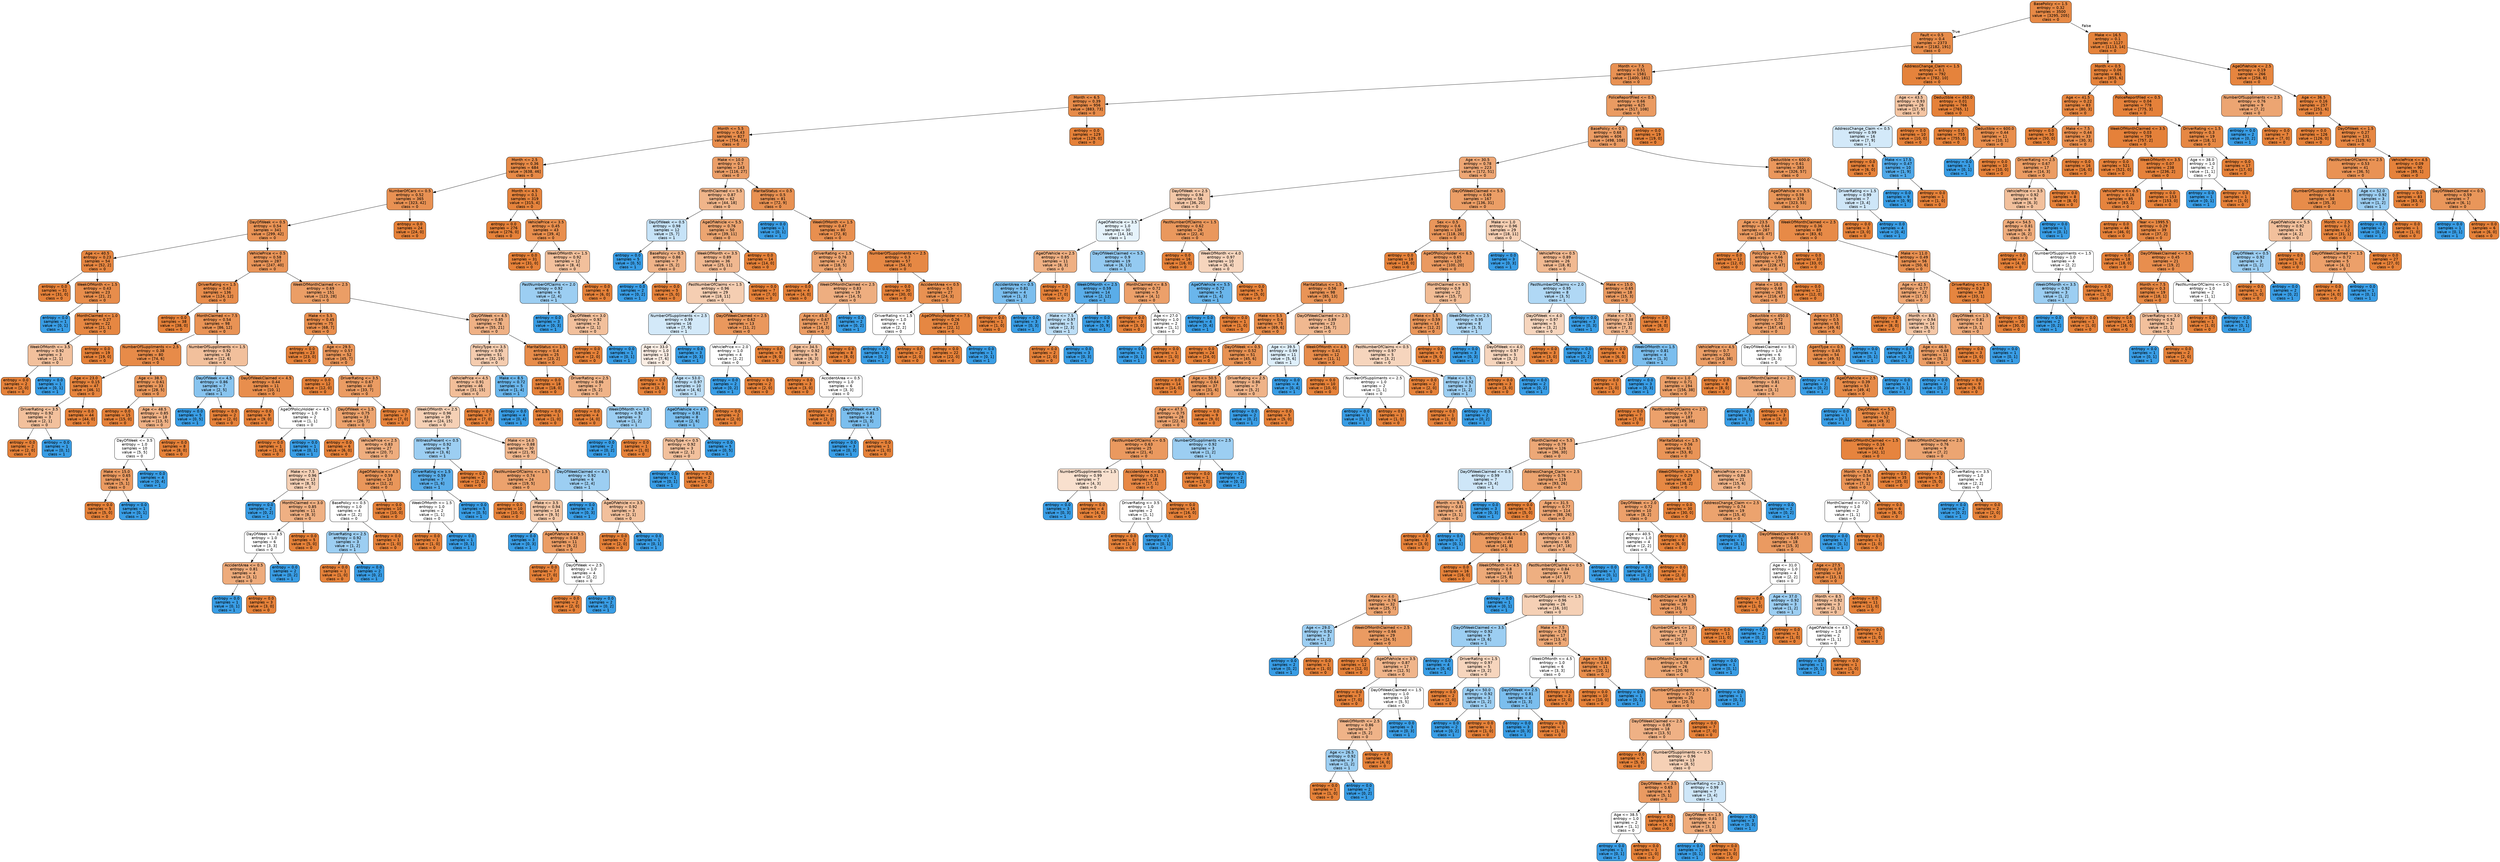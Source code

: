 digraph Tree {
node [shape=box, style="filled, rounded", color="black", fontname=helvetica] ;
edge [fontname=helvetica] ;
0 [label="BasePolicy <= 1.5\nentropy = 0.32\nsamples = 3500\nvalue = [3295, 205]\nclass = 0", fillcolor="#e78945"] ;
1 [label="Fault <= 0.5\nentropy = 0.4\nsamples = 2373\nvalue = [2182, 191]\nclass = 0", fillcolor="#e78c4a"] ;
0 -> 1 [labeldistance=2.5, labelangle=45, headlabel="True"] ;
2 [label="Month <= 7.5\nentropy = 0.51\nsamples = 1581\nvalue = [1400, 181]\nclass = 0", fillcolor="#e89153"] ;
1 -> 2 ;
3 [label="Month <= 6.5\nentropy = 0.39\nsamples = 956\nvalue = [883, 73]\nclass = 0", fillcolor="#e78b49"] ;
2 -> 3 ;
4 [label="Month <= 5.5\nentropy = 0.43\nsamples = 827\nvalue = [754, 73]\nclass = 0", fillcolor="#e88d4c"] ;
3 -> 4 ;
5 [label="Month <= 2.5\nentropy = 0.36\nsamples = 684\nvalue = [638, 46]\nclass = 0", fillcolor="#e78a47"] ;
4 -> 5 ;
6 [label="NumberOfCars <= 0.5\nentropy = 0.52\nsamples = 365\nvalue = [323, 42]\nclass = 0", fillcolor="#e89153"] ;
5 -> 6 ;
7 [label="DayOfWeek <= 0.5\nentropy = 0.54\nsamples = 341\nvalue = [299, 42]\nclass = 0", fillcolor="#e99355"] ;
6 -> 7 ;
8 [label="Age <= 40.5\nentropy = 0.23\nsamples = 54\nvalue = [52, 2]\nclass = 0", fillcolor="#e68641"] ;
7 -> 8 ;
9 [label="entropy = 0.0\nsamples = 31\nvalue = [31, 0]\nclass = 0", fillcolor="#e58139"] ;
8 -> 9 ;
10 [label="WeekOfMonth <= 1.5\nentropy = 0.43\nsamples = 23\nvalue = [21, 2]\nclass = 0", fillcolor="#e78d4c"] ;
8 -> 10 ;
11 [label="entropy = 0.0\nsamples = 1\nvalue = [0, 1]\nclass = 1", fillcolor="#399de5"] ;
10 -> 11 ;
12 [label="MonthClaimed <= 1.0\nentropy = 0.27\nsamples = 22\nvalue = [21, 1]\nclass = 0", fillcolor="#e68742"] ;
10 -> 12 ;
13 [label="WeekOfMonth <= 3.5\nentropy = 0.92\nsamples = 3\nvalue = [2, 1]\nclass = 0", fillcolor="#f2c09c"] ;
12 -> 13 ;
14 [label="entropy = 0.0\nsamples = 2\nvalue = [2, 0]\nclass = 0", fillcolor="#e58139"] ;
13 -> 14 ;
15 [label="entropy = 0.0\nsamples = 1\nvalue = [0, 1]\nclass = 1", fillcolor="#399de5"] ;
13 -> 15 ;
16 [label="entropy = 0.0\nsamples = 19\nvalue = [19, 0]\nclass = 0", fillcolor="#e58139"] ;
12 -> 16 ;
17 [label="VehiclePrice <= 0.5\nentropy = 0.58\nsamples = 287\nvalue = [247, 40]\nclass = 0", fillcolor="#e99559"] ;
7 -> 17 ;
18 [label="DriverRating <= 1.5\nentropy = 0.43\nsamples = 136\nvalue = [124, 12]\nclass = 0", fillcolor="#e88d4c"] ;
17 -> 18 ;
19 [label="entropy = 0.0\nsamples = 38\nvalue = [38, 0]\nclass = 0", fillcolor="#e58139"] ;
18 -> 19 ;
20 [label="MonthClaimed <= 7.5\nentropy = 0.54\nsamples = 98\nvalue = [86, 12]\nclass = 0", fillcolor="#e99355"] ;
18 -> 20 ;
21 [label="NumberOfSuppliments <= 2.5\nentropy = 0.38\nsamples = 80\nvalue = [74, 6]\nclass = 0", fillcolor="#e78b49"] ;
20 -> 21 ;
22 [label="Age <= 23.0\nentropy = 0.15\nsamples = 47\nvalue = [46, 1]\nclass = 0", fillcolor="#e6843d"] ;
21 -> 22 ;
23 [label="DriverRating <= 3.5\nentropy = 0.92\nsamples = 3\nvalue = [2, 1]\nclass = 0", fillcolor="#f2c09c"] ;
22 -> 23 ;
24 [label="entropy = 0.0\nsamples = 2\nvalue = [2, 0]\nclass = 0", fillcolor="#e58139"] ;
23 -> 24 ;
25 [label="entropy = 0.0\nsamples = 1\nvalue = [0, 1]\nclass = 1", fillcolor="#399de5"] ;
23 -> 25 ;
26 [label="entropy = 0.0\nsamples = 44\nvalue = [44, 0]\nclass = 0", fillcolor="#e58139"] ;
22 -> 26 ;
27 [label="Age <= 38.5\nentropy = 0.61\nsamples = 33\nvalue = [28, 5]\nclass = 0", fillcolor="#ea985c"] ;
21 -> 27 ;
28 [label="entropy = 0.0\nsamples = 15\nvalue = [15, 0]\nclass = 0", fillcolor="#e58139"] ;
27 -> 28 ;
29 [label="Age <= 48.5\nentropy = 0.85\nsamples = 18\nvalue = [13, 5]\nclass = 0", fillcolor="#efb185"] ;
27 -> 29 ;
30 [label="DayOfWeek <= 3.5\nentropy = 1.0\nsamples = 10\nvalue = [5, 5]\nclass = 0", fillcolor="#ffffff"] ;
29 -> 30 ;
31 [label="Make <= 15.0\nentropy = 0.65\nsamples = 6\nvalue = [5, 1]\nclass = 0", fillcolor="#ea9a61"] ;
30 -> 31 ;
32 [label="entropy = 0.0\nsamples = 5\nvalue = [5, 0]\nclass = 0", fillcolor="#e58139"] ;
31 -> 32 ;
33 [label="entropy = 0.0\nsamples = 1\nvalue = [0, 1]\nclass = 1", fillcolor="#399de5"] ;
31 -> 33 ;
34 [label="entropy = 0.0\nsamples = 4\nvalue = [0, 4]\nclass = 1", fillcolor="#399de5"] ;
30 -> 34 ;
35 [label="entropy = 0.0\nsamples = 8\nvalue = [8, 0]\nclass = 0", fillcolor="#e58139"] ;
29 -> 35 ;
36 [label="NumberOfSuppliments <= 1.5\nentropy = 0.92\nsamples = 18\nvalue = [12, 6]\nclass = 0", fillcolor="#f2c09c"] ;
20 -> 36 ;
37 [label="DayOfWeek <= 4.5\nentropy = 0.86\nsamples = 7\nvalue = [2, 5]\nclass = 1", fillcolor="#88c4ef"] ;
36 -> 37 ;
38 [label="entropy = 0.0\nsamples = 5\nvalue = [0, 5]\nclass = 1", fillcolor="#399de5"] ;
37 -> 38 ;
39 [label="entropy = 0.0\nsamples = 2\nvalue = [2, 0]\nclass = 0", fillcolor="#e58139"] ;
37 -> 39 ;
40 [label="DayOfWeekClaimed <= 4.5\nentropy = 0.44\nsamples = 11\nvalue = [10, 1]\nclass = 0", fillcolor="#e88e4d"] ;
36 -> 40 ;
41 [label="entropy = 0.0\nsamples = 9\nvalue = [9, 0]\nclass = 0", fillcolor="#e58139"] ;
40 -> 41 ;
42 [label="AgeOfPolicyHolder <= 4.5\nentropy = 1.0\nsamples = 2\nvalue = [1, 1]\nclass = 0", fillcolor="#ffffff"] ;
40 -> 42 ;
43 [label="entropy = 0.0\nsamples = 1\nvalue = [1, 0]\nclass = 0", fillcolor="#e58139"] ;
42 -> 43 ;
44 [label="entropy = 0.0\nsamples = 1\nvalue = [0, 1]\nclass = 1", fillcolor="#399de5"] ;
42 -> 44 ;
45 [label="WeekOfMonthClaimed <= 2.5\nentropy = 0.69\nsamples = 151\nvalue = [123, 28]\nclass = 0", fillcolor="#eb9e66"] ;
17 -> 45 ;
46 [label="Make <= 5.5\nentropy = 0.45\nsamples = 75\nvalue = [68, 7]\nclass = 0", fillcolor="#e88e4d"] ;
45 -> 46 ;
47 [label="entropy = 0.0\nsamples = 23\nvalue = [23, 0]\nclass = 0", fillcolor="#e58139"] ;
46 -> 47 ;
48 [label="Age <= 29.5\nentropy = 0.57\nsamples = 52\nvalue = [45, 7]\nclass = 0", fillcolor="#e99558"] ;
46 -> 48 ;
49 [label="entropy = 0.0\nsamples = 12\nvalue = [12, 0]\nclass = 0", fillcolor="#e58139"] ;
48 -> 49 ;
50 [label="DriverRating <= 3.5\nentropy = 0.67\nsamples = 40\nvalue = [33, 7]\nclass = 0", fillcolor="#eb9c63"] ;
48 -> 50 ;
51 [label="DayOfWeek <= 1.5\nentropy = 0.75\nsamples = 33\nvalue = [26, 7]\nclass = 0", fillcolor="#eca36e"] ;
50 -> 51 ;
52 [label="entropy = 0.0\nsamples = 6\nvalue = [6, 0]\nclass = 0", fillcolor="#e58139"] ;
51 -> 52 ;
53 [label="VehiclePrice <= 2.5\nentropy = 0.83\nsamples = 27\nvalue = [20, 7]\nclass = 0", fillcolor="#eead7e"] ;
51 -> 53 ;
54 [label="Make <= 7.5\nentropy = 0.96\nsamples = 13\nvalue = [8, 5]\nclass = 0", fillcolor="#f5d0b5"] ;
53 -> 54 ;
55 [label="entropy = 0.0\nsamples = 2\nvalue = [0, 2]\nclass = 1", fillcolor="#399de5"] ;
54 -> 55 ;
56 [label="MonthClaimed <= 3.0\nentropy = 0.85\nsamples = 11\nvalue = [8, 3]\nclass = 0", fillcolor="#efb083"] ;
54 -> 56 ;
57 [label="DayOfWeek <= 3.5\nentropy = 1.0\nsamples = 6\nvalue = [3, 3]\nclass = 0", fillcolor="#ffffff"] ;
56 -> 57 ;
58 [label="AccidentArea <= 0.5\nentropy = 0.81\nsamples = 4\nvalue = [3, 1]\nclass = 0", fillcolor="#eeab7b"] ;
57 -> 58 ;
59 [label="entropy = 0.0\nsamples = 1\nvalue = [0, 1]\nclass = 1", fillcolor="#399de5"] ;
58 -> 59 ;
60 [label="entropy = 0.0\nsamples = 3\nvalue = [3, 0]\nclass = 0", fillcolor="#e58139"] ;
58 -> 60 ;
61 [label="entropy = 0.0\nsamples = 2\nvalue = [0, 2]\nclass = 1", fillcolor="#399de5"] ;
57 -> 61 ;
62 [label="entropy = 0.0\nsamples = 5\nvalue = [5, 0]\nclass = 0", fillcolor="#e58139"] ;
56 -> 62 ;
63 [label="AgeOfVehicle <= 4.5\nentropy = 0.59\nsamples = 14\nvalue = [12, 2]\nclass = 0", fillcolor="#e9965a"] ;
53 -> 63 ;
64 [label="BasePolicy <= 0.5\nentropy = 1.0\nsamples = 4\nvalue = [2, 2]\nclass = 0", fillcolor="#ffffff"] ;
63 -> 64 ;
65 [label="DriverRating <= 2.5\nentropy = 0.92\nsamples = 3\nvalue = [1, 2]\nclass = 1", fillcolor="#9ccef2"] ;
64 -> 65 ;
66 [label="entropy = 0.0\nsamples = 1\nvalue = [1, 0]\nclass = 0", fillcolor="#e58139"] ;
65 -> 66 ;
67 [label="entropy = 0.0\nsamples = 2\nvalue = [0, 2]\nclass = 1", fillcolor="#399de5"] ;
65 -> 67 ;
68 [label="entropy = 0.0\nsamples = 1\nvalue = [1, 0]\nclass = 0", fillcolor="#e58139"] ;
64 -> 68 ;
69 [label="entropy = 0.0\nsamples = 10\nvalue = [10, 0]\nclass = 0", fillcolor="#e58139"] ;
63 -> 69 ;
70 [label="entropy = 0.0\nsamples = 7\nvalue = [7, 0]\nclass = 0", fillcolor="#e58139"] ;
50 -> 70 ;
71 [label="DayOfWeek <= 4.5\nentropy = 0.85\nsamples = 76\nvalue = [55, 21]\nclass = 0", fillcolor="#efb185"] ;
45 -> 71 ;
72 [label="PolicyType <= 3.5\nentropy = 0.95\nsamples = 51\nvalue = [32, 19]\nclass = 0", fillcolor="#f4ccaf"] ;
71 -> 72 ;
73 [label="VehiclePrice <= 4.5\nentropy = 0.91\nsamples = 46\nvalue = [31, 15]\nclass = 0", fillcolor="#f2be99"] ;
72 -> 73 ;
74 [label="WeekOfMonth <= 2.5\nentropy = 0.96\nsamples = 39\nvalue = [24, 15]\nclass = 0", fillcolor="#f5d0b5"] ;
73 -> 74 ;
75 [label="WitnessPresent <= 0.5\nentropy = 0.92\nsamples = 9\nvalue = [3, 6]\nclass = 1", fillcolor="#9ccef2"] ;
74 -> 75 ;
76 [label="DriverRating <= 1.5\nentropy = 0.59\nsamples = 7\nvalue = [1, 6]\nclass = 1", fillcolor="#5aade9"] ;
75 -> 76 ;
77 [label="WeekOfMonth <= 1.5\nentropy = 1.0\nsamples = 2\nvalue = [1, 1]\nclass = 0", fillcolor="#ffffff"] ;
76 -> 77 ;
78 [label="entropy = 0.0\nsamples = 1\nvalue = [1, 0]\nclass = 0", fillcolor="#e58139"] ;
77 -> 78 ;
79 [label="entropy = 0.0\nsamples = 1\nvalue = [0, 1]\nclass = 1", fillcolor="#399de5"] ;
77 -> 79 ;
80 [label="entropy = 0.0\nsamples = 5\nvalue = [0, 5]\nclass = 1", fillcolor="#399de5"] ;
76 -> 80 ;
81 [label="entropy = 0.0\nsamples = 2\nvalue = [2, 0]\nclass = 0", fillcolor="#e58139"] ;
75 -> 81 ;
82 [label="Make <= 14.0\nentropy = 0.88\nsamples = 30\nvalue = [21, 9]\nclass = 0", fillcolor="#f0b78e"] ;
74 -> 82 ;
83 [label="PastNumberOfClaims <= 1.5\nentropy = 0.74\nsamples = 24\nvalue = [19, 5]\nclass = 0", fillcolor="#eca26d"] ;
82 -> 83 ;
84 [label="entropy = 0.0\nsamples = 10\nvalue = [10, 0]\nclass = 0", fillcolor="#e58139"] ;
83 -> 84 ;
85 [label="Make <= 3.5\nentropy = 0.94\nsamples = 14\nvalue = [9, 5]\nclass = 0", fillcolor="#f3c7a7"] ;
83 -> 85 ;
86 [label="entropy = 0.0\nsamples = 3\nvalue = [0, 3]\nclass = 1", fillcolor="#399de5"] ;
85 -> 86 ;
87 [label="AgeOfVehicle <= 5.5\nentropy = 0.68\nsamples = 11\nvalue = [9, 2]\nclass = 0", fillcolor="#eb9d65"] ;
85 -> 87 ;
88 [label="entropy = 0.0\nsamples = 7\nvalue = [7, 0]\nclass = 0", fillcolor="#e58139"] ;
87 -> 88 ;
89 [label="DayOfWeek <= 2.5\nentropy = 1.0\nsamples = 4\nvalue = [2, 2]\nclass = 0", fillcolor="#ffffff"] ;
87 -> 89 ;
90 [label="entropy = 0.0\nsamples = 2\nvalue = [2, 0]\nclass = 0", fillcolor="#e58139"] ;
89 -> 90 ;
91 [label="entropy = 0.0\nsamples = 2\nvalue = [0, 2]\nclass = 1", fillcolor="#399de5"] ;
89 -> 91 ;
92 [label="DayOfWeekClaimed <= 4.5\nentropy = 0.92\nsamples = 6\nvalue = [2, 4]\nclass = 1", fillcolor="#9ccef2"] ;
82 -> 92 ;
93 [label="entropy = 0.0\nsamples = 3\nvalue = [0, 3]\nclass = 1", fillcolor="#399de5"] ;
92 -> 93 ;
94 [label="AgeOfVehicle <= 3.5\nentropy = 0.92\nsamples = 3\nvalue = [2, 1]\nclass = 0", fillcolor="#f2c09c"] ;
92 -> 94 ;
95 [label="entropy = 0.0\nsamples = 2\nvalue = [2, 0]\nclass = 0", fillcolor="#e58139"] ;
94 -> 95 ;
96 [label="entropy = 0.0\nsamples = 1\nvalue = [0, 1]\nclass = 1", fillcolor="#399de5"] ;
94 -> 96 ;
97 [label="entropy = 0.0\nsamples = 7\nvalue = [7, 0]\nclass = 0", fillcolor="#e58139"] ;
73 -> 97 ;
98 [label="Make <= 8.5\nentropy = 0.72\nsamples = 5\nvalue = [1, 4]\nclass = 1", fillcolor="#6ab6ec"] ;
72 -> 98 ;
99 [label="entropy = 0.0\nsamples = 4\nvalue = [0, 4]\nclass = 1", fillcolor="#399de5"] ;
98 -> 99 ;
100 [label="entropy = 0.0\nsamples = 1\nvalue = [1, 0]\nclass = 0", fillcolor="#e58139"] ;
98 -> 100 ;
101 [label="MaritalStatus <= 1.5\nentropy = 0.4\nsamples = 25\nvalue = [23, 2]\nclass = 0", fillcolor="#e78c4a"] ;
71 -> 101 ;
102 [label="entropy = 0.0\nsamples = 18\nvalue = [18, 0]\nclass = 0", fillcolor="#e58139"] ;
101 -> 102 ;
103 [label="DriverRating <= 2.5\nentropy = 0.86\nsamples = 7\nvalue = [5, 2]\nclass = 0", fillcolor="#efb388"] ;
101 -> 103 ;
104 [label="entropy = 0.0\nsamples = 4\nvalue = [4, 0]\nclass = 0", fillcolor="#e58139"] ;
103 -> 104 ;
105 [label="WeekOfMonth <= 3.0\nentropy = 0.92\nsamples = 3\nvalue = [1, 2]\nclass = 1", fillcolor="#9ccef2"] ;
103 -> 105 ;
106 [label="entropy = 0.0\nsamples = 2\nvalue = [0, 2]\nclass = 1", fillcolor="#399de5"] ;
105 -> 106 ;
107 [label="entropy = 0.0\nsamples = 1\nvalue = [1, 0]\nclass = 0", fillcolor="#e58139"] ;
105 -> 107 ;
108 [label="entropy = 0.0\nsamples = 24\nvalue = [24, 0]\nclass = 0", fillcolor="#e58139"] ;
6 -> 108 ;
109 [label="Month <= 4.5\nentropy = 0.1\nsamples = 319\nvalue = [315, 4]\nclass = 0", fillcolor="#e5833c"] ;
5 -> 109 ;
110 [label="entropy = 0.0\nsamples = 276\nvalue = [276, 0]\nclass = 0", fillcolor="#e58139"] ;
109 -> 110 ;
111 [label="VehiclePrice <= 3.5\nentropy = 0.45\nsamples = 43\nvalue = [39, 4]\nclass = 0", fillcolor="#e88e4d"] ;
109 -> 111 ;
112 [label="entropy = 0.0\nsamples = 31\nvalue = [31, 0]\nclass = 0", fillcolor="#e58139"] ;
111 -> 112 ;
113 [label="WeekOfMonth <= 1.5\nentropy = 0.92\nsamples = 12\nvalue = [8, 4]\nclass = 0", fillcolor="#f2c09c"] ;
111 -> 113 ;
114 [label="PastNumberOfClaims <= 2.0\nentropy = 0.92\nsamples = 6\nvalue = [2, 4]\nclass = 1", fillcolor="#9ccef2"] ;
113 -> 114 ;
115 [label="entropy = 0.0\nsamples = 3\nvalue = [0, 3]\nclass = 1", fillcolor="#399de5"] ;
114 -> 115 ;
116 [label="DayOfWeek <= 3.0\nentropy = 0.92\nsamples = 3\nvalue = [2, 1]\nclass = 0", fillcolor="#f2c09c"] ;
114 -> 116 ;
117 [label="entropy = 0.0\nsamples = 2\nvalue = [2, 0]\nclass = 0", fillcolor="#e58139"] ;
116 -> 117 ;
118 [label="entropy = 0.0\nsamples = 1\nvalue = [0, 1]\nclass = 1", fillcolor="#399de5"] ;
116 -> 118 ;
119 [label="entropy = 0.0\nsamples = 6\nvalue = [6, 0]\nclass = 0", fillcolor="#e58139"] ;
113 -> 119 ;
120 [label="Make <= 10.0\nentropy = 0.7\nsamples = 143\nvalue = [116, 27]\nclass = 0", fillcolor="#eb9e67"] ;
4 -> 120 ;
121 [label="MonthClaimed <= 5.5\nentropy = 0.87\nsamples = 62\nvalue = [44, 18]\nclass = 0", fillcolor="#f0b58a"] ;
120 -> 121 ;
122 [label="DayOfWeek <= 0.5\nentropy = 0.98\nsamples = 12\nvalue = [5, 7]\nclass = 1", fillcolor="#c6e3f8"] ;
121 -> 122 ;
123 [label="entropy = 0.0\nsamples = 5\nvalue = [0, 5]\nclass = 1", fillcolor="#399de5"] ;
122 -> 123 ;
124 [label="BasePolicy <= 0.5\nentropy = 0.86\nsamples = 7\nvalue = [5, 2]\nclass = 0", fillcolor="#efb388"] ;
122 -> 124 ;
125 [label="entropy = 0.0\nsamples = 2\nvalue = [0, 2]\nclass = 1", fillcolor="#399de5"] ;
124 -> 125 ;
126 [label="entropy = 0.0\nsamples = 5\nvalue = [5, 0]\nclass = 0", fillcolor="#e58139"] ;
124 -> 126 ;
127 [label="AgeOfVehicle <= 5.5\nentropy = 0.76\nsamples = 50\nvalue = [39, 11]\nclass = 0", fillcolor="#eca571"] ;
121 -> 127 ;
128 [label="WeekOfMonth <= 3.5\nentropy = 0.89\nsamples = 36\nvalue = [25, 11]\nclass = 0", fillcolor="#f0b890"] ;
127 -> 128 ;
129 [label="PastNumberOfClaims <= 1.5\nentropy = 0.96\nsamples = 29\nvalue = [18, 11]\nclass = 0", fillcolor="#f5ceb2"] ;
128 -> 129 ;
130 [label="NumberOfSuppliments <= 2.5\nentropy = 0.99\nsamples = 16\nvalue = [7, 9]\nclass = 1", fillcolor="#d3e9f9"] ;
129 -> 130 ;
131 [label="Age <= 33.0\nentropy = 1.0\nsamples = 13\nvalue = [7, 6]\nclass = 0", fillcolor="#fbede3"] ;
130 -> 131 ;
132 [label="entropy = 0.0\nsamples = 3\nvalue = [3, 0]\nclass = 0", fillcolor="#e58139"] ;
131 -> 132 ;
133 [label="Age <= 53.0\nentropy = 0.97\nsamples = 10\nvalue = [4, 6]\nclass = 1", fillcolor="#bddef6"] ;
131 -> 133 ;
134 [label="AgeOfVehicle <= 4.5\nentropy = 0.81\nsamples = 8\nvalue = [2, 6]\nclass = 1", fillcolor="#7bbeee"] ;
133 -> 134 ;
135 [label="PolicyType <= 0.5\nentropy = 0.92\nsamples = 3\nvalue = [2, 1]\nclass = 0", fillcolor="#f2c09c"] ;
134 -> 135 ;
136 [label="entropy = 0.0\nsamples = 1\nvalue = [0, 1]\nclass = 1", fillcolor="#399de5"] ;
135 -> 136 ;
137 [label="entropy = 0.0\nsamples = 2\nvalue = [2, 0]\nclass = 0", fillcolor="#e58139"] ;
135 -> 137 ;
138 [label="entropy = 0.0\nsamples = 5\nvalue = [0, 5]\nclass = 1", fillcolor="#399de5"] ;
134 -> 138 ;
139 [label="entropy = 0.0\nsamples = 2\nvalue = [2, 0]\nclass = 0", fillcolor="#e58139"] ;
133 -> 139 ;
140 [label="entropy = 0.0\nsamples = 3\nvalue = [0, 3]\nclass = 1", fillcolor="#399de5"] ;
130 -> 140 ;
141 [label="DayOfWeekClaimed <= 2.5\nentropy = 0.62\nsamples = 13\nvalue = [11, 2]\nclass = 0", fillcolor="#ea985d"] ;
129 -> 141 ;
142 [label="VehiclePrice <= 2.0\nentropy = 1.0\nsamples = 4\nvalue = [2, 2]\nclass = 0", fillcolor="#ffffff"] ;
141 -> 142 ;
143 [label="entropy = 0.0\nsamples = 2\nvalue = [0, 2]\nclass = 1", fillcolor="#399de5"] ;
142 -> 143 ;
144 [label="entropy = 0.0\nsamples = 2\nvalue = [2, 0]\nclass = 0", fillcolor="#e58139"] ;
142 -> 144 ;
145 [label="entropy = 0.0\nsamples = 9\nvalue = [9, 0]\nclass = 0", fillcolor="#e58139"] ;
141 -> 145 ;
146 [label="entropy = 0.0\nsamples = 7\nvalue = [7, 0]\nclass = 0", fillcolor="#e58139"] ;
128 -> 146 ;
147 [label="entropy = 0.0\nsamples = 14\nvalue = [14, 0]\nclass = 0", fillcolor="#e58139"] ;
127 -> 147 ;
148 [label="MaritalStatus <= 0.5\nentropy = 0.5\nsamples = 81\nvalue = [72, 9]\nclass = 0", fillcolor="#e89152"] ;
120 -> 148 ;
149 [label="entropy = 0.0\nsamples = 1\nvalue = [0, 1]\nclass = 1", fillcolor="#399de5"] ;
148 -> 149 ;
150 [label="WeekOfMonth <= 1.5\nentropy = 0.47\nsamples = 80\nvalue = [72, 8]\nclass = 0", fillcolor="#e88f4f"] ;
148 -> 150 ;
151 [label="DriverRating <= 1.5\nentropy = 0.76\nsamples = 23\nvalue = [18, 5]\nclass = 0", fillcolor="#eca470"] ;
150 -> 151 ;
152 [label="entropy = 0.0\nsamples = 4\nvalue = [4, 0]\nclass = 0", fillcolor="#e58139"] ;
151 -> 152 ;
153 [label="WeekOfMonthClaimed <= 2.5\nentropy = 0.83\nsamples = 19\nvalue = [14, 5]\nclass = 0", fillcolor="#eeae80"] ;
151 -> 153 ;
154 [label="Age <= 45.0\nentropy = 0.67\nsamples = 17\nvalue = [14, 3]\nclass = 0", fillcolor="#eb9c63"] ;
153 -> 154 ;
155 [label="Age <= 34.5\nentropy = 0.92\nsamples = 9\nvalue = [6, 3]\nclass = 0", fillcolor="#f2c09c"] ;
154 -> 155 ;
156 [label="entropy = 0.0\nsamples = 3\nvalue = [3, 0]\nclass = 0", fillcolor="#e58139"] ;
155 -> 156 ;
157 [label="AccidentArea <= 0.5\nentropy = 1.0\nsamples = 6\nvalue = [3, 3]\nclass = 0", fillcolor="#ffffff"] ;
155 -> 157 ;
158 [label="entropy = 0.0\nsamples = 2\nvalue = [2, 0]\nclass = 0", fillcolor="#e58139"] ;
157 -> 158 ;
159 [label="DayOfWeek <= 4.5\nentropy = 0.81\nsamples = 4\nvalue = [1, 3]\nclass = 1", fillcolor="#7bbeee"] ;
157 -> 159 ;
160 [label="entropy = 0.0\nsamples = 3\nvalue = [0, 3]\nclass = 1", fillcolor="#399de5"] ;
159 -> 160 ;
161 [label="entropy = 0.0\nsamples = 1\nvalue = [1, 0]\nclass = 0", fillcolor="#e58139"] ;
159 -> 161 ;
162 [label="entropy = 0.0\nsamples = 8\nvalue = [8, 0]\nclass = 0", fillcolor="#e58139"] ;
154 -> 162 ;
163 [label="entropy = 0.0\nsamples = 2\nvalue = [0, 2]\nclass = 1", fillcolor="#399de5"] ;
153 -> 163 ;
164 [label="NumberOfSuppliments <= 2.5\nentropy = 0.3\nsamples = 57\nvalue = [54, 3]\nclass = 0", fillcolor="#e68844"] ;
150 -> 164 ;
165 [label="entropy = 0.0\nsamples = 30\nvalue = [30, 0]\nclass = 0", fillcolor="#e58139"] ;
164 -> 165 ;
166 [label="AccidentArea <= 0.5\nentropy = 0.5\nsamples = 27\nvalue = [24, 3]\nclass = 0", fillcolor="#e89152"] ;
164 -> 166 ;
167 [label="DriverRating <= 1.5\nentropy = 1.0\nsamples = 4\nvalue = [2, 2]\nclass = 0", fillcolor="#ffffff"] ;
166 -> 167 ;
168 [label="entropy = 0.0\nsamples = 2\nvalue = [0, 2]\nclass = 1", fillcolor="#399de5"] ;
167 -> 168 ;
169 [label="entropy = 0.0\nsamples = 2\nvalue = [2, 0]\nclass = 0", fillcolor="#e58139"] ;
167 -> 169 ;
170 [label="AgeOfPolicyHolder <= 7.5\nentropy = 0.26\nsamples = 23\nvalue = [22, 1]\nclass = 0", fillcolor="#e68742"] ;
166 -> 170 ;
171 [label="entropy = 0.0\nsamples = 22\nvalue = [22, 0]\nclass = 0", fillcolor="#e58139"] ;
170 -> 171 ;
172 [label="entropy = 0.0\nsamples = 1\nvalue = [0, 1]\nclass = 1", fillcolor="#399de5"] ;
170 -> 172 ;
173 [label="entropy = 0.0\nsamples = 129\nvalue = [129, 0]\nclass = 0", fillcolor="#e58139"] ;
3 -> 173 ;
174 [label="PoliceReportFiled <= 0.5\nentropy = 0.66\nsamples = 625\nvalue = [517, 108]\nclass = 0", fillcolor="#ea9b62"] ;
2 -> 174 ;
175 [label="BasePolicy <= 0.5\nentropy = 0.68\nsamples = 606\nvalue = [498, 108]\nclass = 0", fillcolor="#eb9c64"] ;
174 -> 175 ;
176 [label="Age <= 30.5\nentropy = 0.78\nsamples = 223\nvalue = [172, 51]\nclass = 0", fillcolor="#eda674"] ;
175 -> 176 ;
177 [label="DayOfWeek <= 2.5\nentropy = 0.94\nsamples = 56\nvalue = [36, 20]\nclass = 0", fillcolor="#f3c7a7"] ;
176 -> 177 ;
178 [label="AgeOfVehicle <= 3.5\nentropy = 1.0\nsamples = 30\nvalue = [14, 16]\nclass = 1", fillcolor="#e6f3fc"] ;
177 -> 178 ;
179 [label="AgeOfVehicle <= 2.5\nentropy = 0.85\nsamples = 11\nvalue = [8, 3]\nclass = 0", fillcolor="#efb083"] ;
178 -> 179 ;
180 [label="AccidentArea <= 0.5\nentropy = 0.81\nsamples = 4\nvalue = [1, 3]\nclass = 1", fillcolor="#7bbeee"] ;
179 -> 180 ;
181 [label="entropy = 0.0\nsamples = 1\nvalue = [1, 0]\nclass = 0", fillcolor="#e58139"] ;
180 -> 181 ;
182 [label="entropy = 0.0\nsamples = 3\nvalue = [0, 3]\nclass = 1", fillcolor="#399de5"] ;
180 -> 182 ;
183 [label="entropy = 0.0\nsamples = 7\nvalue = [7, 0]\nclass = 0", fillcolor="#e58139"] ;
179 -> 183 ;
184 [label="DayOfWeekClaimed <= 5.5\nentropy = 0.9\nsamples = 19\nvalue = [6, 13]\nclass = 1", fillcolor="#94caf1"] ;
178 -> 184 ;
185 [label="WeekOfMonth <= 2.5\nentropy = 0.59\nsamples = 14\nvalue = [2, 12]\nclass = 1", fillcolor="#5aade9"] ;
184 -> 185 ;
186 [label="Make <= 7.5\nentropy = 0.97\nsamples = 5\nvalue = [2, 3]\nclass = 1", fillcolor="#bddef6"] ;
185 -> 186 ;
187 [label="entropy = 0.0\nsamples = 2\nvalue = [2, 0]\nclass = 0", fillcolor="#e58139"] ;
186 -> 187 ;
188 [label="entropy = 0.0\nsamples = 3\nvalue = [0, 3]\nclass = 1", fillcolor="#399de5"] ;
186 -> 188 ;
189 [label="entropy = 0.0\nsamples = 9\nvalue = [0, 9]\nclass = 1", fillcolor="#399de5"] ;
185 -> 189 ;
190 [label="MonthClaimed <= 8.5\nentropy = 0.72\nsamples = 5\nvalue = [4, 1]\nclass = 0", fillcolor="#eca06a"] ;
184 -> 190 ;
191 [label="entropy = 0.0\nsamples = 3\nvalue = [3, 0]\nclass = 0", fillcolor="#e58139"] ;
190 -> 191 ;
192 [label="Age <= 27.0\nentropy = 1.0\nsamples = 2\nvalue = [1, 1]\nclass = 0", fillcolor="#ffffff"] ;
190 -> 192 ;
193 [label="entropy = 0.0\nsamples = 1\nvalue = [0, 1]\nclass = 1", fillcolor="#399de5"] ;
192 -> 193 ;
194 [label="entropy = 0.0\nsamples = 1\nvalue = [1, 0]\nclass = 0", fillcolor="#e58139"] ;
192 -> 194 ;
195 [label="PastNumberOfClaims <= 1.5\nentropy = 0.62\nsamples = 26\nvalue = [22, 4]\nclass = 0", fillcolor="#ea985d"] ;
177 -> 195 ;
196 [label="entropy = 0.0\nsamples = 16\nvalue = [16, 0]\nclass = 0", fillcolor="#e58139"] ;
195 -> 196 ;
197 [label="WeekOfMonth <= 4.0\nentropy = 0.97\nsamples = 10\nvalue = [6, 4]\nclass = 0", fillcolor="#f6d5bd"] ;
195 -> 197 ;
198 [label="AgeOfVehicle <= 5.5\nentropy = 0.72\nsamples = 5\nvalue = [1, 4]\nclass = 1", fillcolor="#6ab6ec"] ;
197 -> 198 ;
199 [label="entropy = 0.0\nsamples = 4\nvalue = [0, 4]\nclass = 1", fillcolor="#399de5"] ;
198 -> 199 ;
200 [label="entropy = 0.0\nsamples = 1\nvalue = [1, 0]\nclass = 0", fillcolor="#e58139"] ;
198 -> 200 ;
201 [label="entropy = 0.0\nsamples = 5\nvalue = [5, 0]\nclass = 0", fillcolor="#e58139"] ;
197 -> 201 ;
202 [label="DayOfWeekClaimed <= 5.5\nentropy = 0.69\nsamples = 167\nvalue = [136, 31]\nclass = 0", fillcolor="#eb9e66"] ;
176 -> 202 ;
203 [label="Sex <= 0.5\nentropy = 0.6\nsamples = 138\nvalue = [118, 20]\nclass = 0", fillcolor="#e9965b"] ;
202 -> 203 ;
204 [label="entropy = 0.0\nsamples = 18\nvalue = [18, 0]\nclass = 0", fillcolor="#e58139"] ;
203 -> 204 ;
205 [label="AgeOfPolicyHolder <= 6.5\nentropy = 0.65\nsamples = 120\nvalue = [100, 20]\nclass = 0", fillcolor="#ea9a61"] ;
203 -> 205 ;
206 [label="MaritalStatus <= 1.5\nentropy = 0.56\nsamples = 98\nvalue = [85, 13]\nclass = 0", fillcolor="#e99457"] ;
205 -> 206 ;
207 [label="Make <= 5.5\nentropy = 0.4\nsamples = 75\nvalue = [69, 6]\nclass = 0", fillcolor="#e78c4a"] ;
206 -> 207 ;
208 [label="entropy = 0.0\nsamples = 24\nvalue = [24, 0]\nclass = 0", fillcolor="#e58139"] ;
207 -> 208 ;
209 [label="DayOfWeek <= 0.5\nentropy = 0.52\nsamples = 51\nvalue = [45, 6]\nclass = 0", fillcolor="#e89253"] ;
207 -> 209 ;
210 [label="entropy = 0.0\nsamples = 14\nvalue = [14, 0]\nclass = 0", fillcolor="#e58139"] ;
209 -> 210 ;
211 [label="Age <= 50.5\nentropy = 0.64\nsamples = 37\nvalue = [31, 6]\nclass = 0", fillcolor="#ea995f"] ;
209 -> 211 ;
212 [label="Age <= 47.5\nentropy = 0.75\nsamples = 28\nvalue = [22, 6]\nclass = 0", fillcolor="#eca36f"] ;
211 -> 212 ;
213 [label="PastNumberOfClaims <= 0.5\nentropy = 0.63\nsamples = 25\nvalue = [21, 4]\nclass = 0", fillcolor="#ea995f"] ;
212 -> 213 ;
214 [label="NumberOfSuppliments <= 1.5\nentropy = 0.99\nsamples = 7\nvalue = [4, 3]\nclass = 0", fillcolor="#f8e0ce"] ;
213 -> 214 ;
215 [label="entropy = 0.0\nsamples = 3\nvalue = [0, 3]\nclass = 1", fillcolor="#399de5"] ;
214 -> 215 ;
216 [label="entropy = 0.0\nsamples = 4\nvalue = [4, 0]\nclass = 0", fillcolor="#e58139"] ;
214 -> 216 ;
217 [label="AccidentArea <= 0.5\nentropy = 0.31\nsamples = 18\nvalue = [17, 1]\nclass = 0", fillcolor="#e78845"] ;
213 -> 217 ;
218 [label="DriverRating <= 3.5\nentropy = 1.0\nsamples = 2\nvalue = [1, 1]\nclass = 0", fillcolor="#ffffff"] ;
217 -> 218 ;
219 [label="entropy = 0.0\nsamples = 1\nvalue = [1, 0]\nclass = 0", fillcolor="#e58139"] ;
218 -> 219 ;
220 [label="entropy = 0.0\nsamples = 1\nvalue = [0, 1]\nclass = 1", fillcolor="#399de5"] ;
218 -> 220 ;
221 [label="entropy = 0.0\nsamples = 16\nvalue = [16, 0]\nclass = 0", fillcolor="#e58139"] ;
217 -> 221 ;
222 [label="NumberOfSuppliments <= 2.5\nentropy = 0.92\nsamples = 3\nvalue = [1, 2]\nclass = 1", fillcolor="#9ccef2"] ;
212 -> 222 ;
223 [label="entropy = 0.0\nsamples = 1\nvalue = [1, 0]\nclass = 0", fillcolor="#e58139"] ;
222 -> 223 ;
224 [label="entropy = 0.0\nsamples = 2\nvalue = [0, 2]\nclass = 1", fillcolor="#399de5"] ;
222 -> 224 ;
225 [label="entropy = 0.0\nsamples = 9\nvalue = [9, 0]\nclass = 0", fillcolor="#e58139"] ;
211 -> 225 ;
226 [label="DayOfWeekClaimed <= 2.5\nentropy = 0.89\nsamples = 23\nvalue = [16, 7]\nclass = 0", fillcolor="#f0b890"] ;
206 -> 226 ;
227 [label="Age <= 39.5\nentropy = 0.99\nsamples = 11\nvalue = [5, 6]\nclass = 1", fillcolor="#deeffb"] ;
226 -> 227 ;
228 [label="DriverRating <= 2.5\nentropy = 0.86\nsamples = 7\nvalue = [5, 2]\nclass = 0", fillcolor="#efb388"] ;
227 -> 228 ;
229 [label="entropy = 0.0\nsamples = 2\nvalue = [0, 2]\nclass = 1", fillcolor="#399de5"] ;
228 -> 229 ;
230 [label="entropy = 0.0\nsamples = 5\nvalue = [5, 0]\nclass = 0", fillcolor="#e58139"] ;
228 -> 230 ;
231 [label="entropy = 0.0\nsamples = 4\nvalue = [0, 4]\nclass = 1", fillcolor="#399de5"] ;
227 -> 231 ;
232 [label="WeekOfMonth <= 4.5\nentropy = 0.41\nsamples = 12\nvalue = [11, 1]\nclass = 0", fillcolor="#e78c4b"] ;
226 -> 232 ;
233 [label="entropy = 0.0\nsamples = 10\nvalue = [10, 0]\nclass = 0", fillcolor="#e58139"] ;
232 -> 233 ;
234 [label="NumberOfSuppliments <= 2.5\nentropy = 1.0\nsamples = 2\nvalue = [1, 1]\nclass = 0", fillcolor="#ffffff"] ;
232 -> 234 ;
235 [label="entropy = 0.0\nsamples = 1\nvalue = [0, 1]\nclass = 1", fillcolor="#399de5"] ;
234 -> 235 ;
236 [label="entropy = 0.0\nsamples = 1\nvalue = [1, 0]\nclass = 0", fillcolor="#e58139"] ;
234 -> 236 ;
237 [label="MonthClaimed <= 9.5\nentropy = 0.9\nsamples = 22\nvalue = [15, 7]\nclass = 0", fillcolor="#f1bc95"] ;
205 -> 237 ;
238 [label="Make <= 5.5\nentropy = 0.59\nsamples = 14\nvalue = [12, 2]\nclass = 0", fillcolor="#e9965a"] ;
237 -> 238 ;
239 [label="PastNumberOfClaims <= 0.5\nentropy = 0.97\nsamples = 5\nvalue = [3, 2]\nclass = 0", fillcolor="#f6d5bd"] ;
238 -> 239 ;
240 [label="entropy = 0.0\nsamples = 2\nvalue = [2, 0]\nclass = 0", fillcolor="#e58139"] ;
239 -> 240 ;
241 [label="Make <= 1.5\nentropy = 0.92\nsamples = 3\nvalue = [1, 2]\nclass = 1", fillcolor="#9ccef2"] ;
239 -> 241 ;
242 [label="entropy = 0.0\nsamples = 1\nvalue = [1, 0]\nclass = 0", fillcolor="#e58139"] ;
241 -> 242 ;
243 [label="entropy = 0.0\nsamples = 2\nvalue = [0, 2]\nclass = 1", fillcolor="#399de5"] ;
241 -> 243 ;
244 [label="entropy = 0.0\nsamples = 9\nvalue = [9, 0]\nclass = 0", fillcolor="#e58139"] ;
238 -> 244 ;
245 [label="WeekOfMonth <= 2.5\nentropy = 0.95\nsamples = 8\nvalue = [3, 5]\nclass = 1", fillcolor="#b0d8f5"] ;
237 -> 245 ;
246 [label="entropy = 0.0\nsamples = 3\nvalue = [0, 3]\nclass = 1", fillcolor="#399de5"] ;
245 -> 246 ;
247 [label="DayOfWeek <= 4.0\nentropy = 0.97\nsamples = 5\nvalue = [3, 2]\nclass = 0", fillcolor="#f6d5bd"] ;
245 -> 247 ;
248 [label="entropy = 0.0\nsamples = 3\nvalue = [3, 0]\nclass = 0", fillcolor="#e58139"] ;
247 -> 248 ;
249 [label="entropy = 0.0\nsamples = 2\nvalue = [0, 2]\nclass = 1", fillcolor="#399de5"] ;
247 -> 249 ;
250 [label="Make <= 1.0\nentropy = 0.96\nsamples = 29\nvalue = [18, 11]\nclass = 0", fillcolor="#f5ceb2"] ;
202 -> 250 ;
251 [label="entropy = 0.0\nsamples = 3\nvalue = [0, 3]\nclass = 1", fillcolor="#399de5"] ;
250 -> 251 ;
252 [label="VehiclePrice <= 0.5\nentropy = 0.89\nsamples = 26\nvalue = [18, 8]\nclass = 0", fillcolor="#f1b991"] ;
250 -> 252 ;
253 [label="PastNumberOfClaims <= 2.0\nentropy = 0.95\nsamples = 8\nvalue = [3, 5]\nclass = 1", fillcolor="#b0d8f5"] ;
252 -> 253 ;
254 [label="DayOfWeek <= 4.0\nentropy = 0.97\nsamples = 5\nvalue = [3, 2]\nclass = 0", fillcolor="#f6d5bd"] ;
253 -> 254 ;
255 [label="entropy = 0.0\nsamples = 3\nvalue = [3, 0]\nclass = 0", fillcolor="#e58139"] ;
254 -> 255 ;
256 [label="entropy = 0.0\nsamples = 2\nvalue = [0, 2]\nclass = 1", fillcolor="#399de5"] ;
254 -> 256 ;
257 [label="entropy = 0.0\nsamples = 3\nvalue = [0, 3]\nclass = 1", fillcolor="#399de5"] ;
253 -> 257 ;
258 [label="Make <= 15.0\nentropy = 0.65\nsamples = 18\nvalue = [15, 3]\nclass = 0", fillcolor="#ea9a61"] ;
252 -> 258 ;
259 [label="Make <= 7.5\nentropy = 0.88\nsamples = 10\nvalue = [7, 3]\nclass = 0", fillcolor="#f0b78e"] ;
258 -> 259 ;
260 [label="entropy = 0.0\nsamples = 6\nvalue = [6, 0]\nclass = 0", fillcolor="#e58139"] ;
259 -> 260 ;
261 [label="WeekOfMonth <= 1.5\nentropy = 0.81\nsamples = 4\nvalue = [1, 3]\nclass = 1", fillcolor="#7bbeee"] ;
259 -> 261 ;
262 [label="entropy = 0.0\nsamples = 1\nvalue = [1, 0]\nclass = 0", fillcolor="#e58139"] ;
261 -> 262 ;
263 [label="entropy = 0.0\nsamples = 3\nvalue = [0, 3]\nclass = 1", fillcolor="#399de5"] ;
261 -> 263 ;
264 [label="entropy = 0.0\nsamples = 8\nvalue = [8, 0]\nclass = 0", fillcolor="#e58139"] ;
258 -> 264 ;
265 [label="Deductible <= 600.0\nentropy = 0.61\nsamples = 383\nvalue = [326, 57]\nclass = 0", fillcolor="#ea975c"] ;
175 -> 265 ;
266 [label="AgeOfVehicle <= 5.5\nentropy = 0.59\nsamples = 376\nvalue = [323, 53]\nclass = 0", fillcolor="#e99659"] ;
265 -> 266 ;
267 [label="Age <= 23.5\nentropy = 0.64\nsamples = 287\nvalue = [240, 47]\nclass = 0", fillcolor="#ea9a60"] ;
266 -> 267 ;
268 [label="entropy = 0.0\nsamples = 12\nvalue = [12, 0]\nclass = 0", fillcolor="#e58139"] ;
267 -> 268 ;
269 [label="PolicyType <= 2.5\nentropy = 0.66\nsamples = 275\nvalue = [228, 47]\nclass = 0", fillcolor="#ea9b62"] ;
267 -> 269 ;
270 [label="Make <= 16.0\nentropy = 0.68\nsamples = 263\nvalue = [216, 47]\nclass = 0", fillcolor="#eb9c64"] ;
269 -> 270 ;
271 [label="Deductible <= 450.0\nentropy = 0.72\nsamples = 208\nvalue = [167, 41]\nclass = 0", fillcolor="#eba06a"] ;
270 -> 271 ;
272 [label="VehiclePrice <= 4.5\nentropy = 0.7\nsamples = 202\nvalue = [164, 38]\nclass = 0", fillcolor="#eb9e67"] ;
271 -> 272 ;
273 [label="Make <= 1.0\nentropy = 0.71\nsamples = 194\nvalue = [156, 38]\nclass = 0", fillcolor="#eba069"] ;
272 -> 273 ;
274 [label="entropy = 0.0\nsamples = 7\nvalue = [7, 0]\nclass = 0", fillcolor="#e58139"] ;
273 -> 274 ;
275 [label="PastNumberOfClaims <= 2.5\nentropy = 0.73\nsamples = 187\nvalue = [149, 38]\nclass = 0", fillcolor="#eca16b"] ;
273 -> 275 ;
276 [label="MonthClaimed <= 5.5\nentropy = 0.79\nsamples = 126\nvalue = [96, 30]\nclass = 0", fillcolor="#eda877"] ;
275 -> 276 ;
277 [label="DayOfWeekClaimed <= 0.5\nentropy = 0.99\nsamples = 7\nvalue = [3, 4]\nclass = 1", fillcolor="#cee6f8"] ;
276 -> 277 ;
278 [label="Month <= 9.5\nentropy = 0.81\nsamples = 4\nvalue = [3, 1]\nclass = 0", fillcolor="#eeab7b"] ;
277 -> 278 ;
279 [label="entropy = 0.0\nsamples = 3\nvalue = [3, 0]\nclass = 0", fillcolor="#e58139"] ;
278 -> 279 ;
280 [label="entropy = 0.0\nsamples = 1\nvalue = [0, 1]\nclass = 1", fillcolor="#399de5"] ;
278 -> 280 ;
281 [label="entropy = 0.0\nsamples = 3\nvalue = [0, 3]\nclass = 1", fillcolor="#399de5"] ;
277 -> 281 ;
282 [label="AddressChange_Claim <= 2.5\nentropy = 0.76\nsamples = 119\nvalue = [93, 26]\nclass = 0", fillcolor="#eca470"] ;
276 -> 282 ;
283 [label="entropy = 0.0\nsamples = 5\nvalue = [5, 0]\nclass = 0", fillcolor="#e58139"] ;
282 -> 283 ;
284 [label="Age <= 31.5\nentropy = 0.77\nsamples = 114\nvalue = [88, 26]\nclass = 0", fillcolor="#eda674"] ;
282 -> 284 ;
285 [label="PastNumberOfClaims <= 0.5\nentropy = 0.64\nsamples = 49\nvalue = [41, 8]\nclass = 0", fillcolor="#ea9a60"] ;
284 -> 285 ;
286 [label="entropy = 0.0\nsamples = 16\nvalue = [16, 0]\nclass = 0", fillcolor="#e58139"] ;
285 -> 286 ;
287 [label="WeekOfMonth <= 4.5\nentropy = 0.8\nsamples = 33\nvalue = [25, 8]\nclass = 0", fillcolor="#eda978"] ;
285 -> 287 ;
288 [label="Make <= 4.0\nentropy = 0.76\nsamples = 32\nvalue = [25, 7]\nclass = 0", fillcolor="#eca470"] ;
287 -> 288 ;
289 [label="Age <= 29.0\nentropy = 0.92\nsamples = 3\nvalue = [1, 2]\nclass = 1", fillcolor="#9ccef2"] ;
288 -> 289 ;
290 [label="entropy = 0.0\nsamples = 2\nvalue = [0, 2]\nclass = 1", fillcolor="#399de5"] ;
289 -> 290 ;
291 [label="entropy = 0.0\nsamples = 1\nvalue = [1, 0]\nclass = 0", fillcolor="#e58139"] ;
289 -> 291 ;
292 [label="WeekOfMonthClaimed <= 2.5\nentropy = 0.66\nsamples = 29\nvalue = [24, 5]\nclass = 0", fillcolor="#ea9b62"] ;
288 -> 292 ;
293 [label="entropy = 0.0\nsamples = 12\nvalue = [12, 0]\nclass = 0", fillcolor="#e58139"] ;
292 -> 293 ;
294 [label="AgeOfVehicle <= 3.5\nentropy = 0.87\nsamples = 17\nvalue = [12, 5]\nclass = 0", fillcolor="#f0b58b"] ;
292 -> 294 ;
295 [label="entropy = 0.0\nsamples = 7\nvalue = [7, 0]\nclass = 0", fillcolor="#e58139"] ;
294 -> 295 ;
296 [label="DayOfWeekClaimed <= 1.5\nentropy = 1.0\nsamples = 10\nvalue = [5, 5]\nclass = 0", fillcolor="#ffffff"] ;
294 -> 296 ;
297 [label="WeekOfMonth <= 2.5\nentropy = 0.86\nsamples = 7\nvalue = [5, 2]\nclass = 0", fillcolor="#efb388"] ;
296 -> 297 ;
298 [label="Age <= 26.5\nentropy = 0.92\nsamples = 3\nvalue = [1, 2]\nclass = 1", fillcolor="#9ccef2"] ;
297 -> 298 ;
299 [label="entropy = 0.0\nsamples = 1\nvalue = [1, 0]\nclass = 0", fillcolor="#e58139"] ;
298 -> 299 ;
300 [label="entropy = 0.0\nsamples = 2\nvalue = [0, 2]\nclass = 1", fillcolor="#399de5"] ;
298 -> 300 ;
301 [label="entropy = 0.0\nsamples = 4\nvalue = [4, 0]\nclass = 0", fillcolor="#e58139"] ;
297 -> 301 ;
302 [label="entropy = 0.0\nsamples = 3\nvalue = [0, 3]\nclass = 1", fillcolor="#399de5"] ;
296 -> 302 ;
303 [label="entropy = 0.0\nsamples = 1\nvalue = [0, 1]\nclass = 1", fillcolor="#399de5"] ;
287 -> 303 ;
304 [label="VehiclePrice <= 2.5\nentropy = 0.85\nsamples = 65\nvalue = [47, 18]\nclass = 0", fillcolor="#efb185"] ;
284 -> 304 ;
305 [label="PastNumberOfClaims <= 0.5\nentropy = 0.84\nsamples = 64\nvalue = [47, 17]\nclass = 0", fillcolor="#eeaf81"] ;
304 -> 305 ;
306 [label="NumberOfSuppliments <= 1.5\nentropy = 0.96\nsamples = 26\nvalue = [16, 10]\nclass = 0", fillcolor="#f5d0b5"] ;
305 -> 306 ;
307 [label="DayOfWeekClaimed <= 3.5\nentropy = 0.92\nsamples = 9\nvalue = [3, 6]\nclass = 1", fillcolor="#9ccef2"] ;
306 -> 307 ;
308 [label="entropy = 0.0\nsamples = 4\nvalue = [0, 4]\nclass = 1", fillcolor="#399de5"] ;
307 -> 308 ;
309 [label="DriverRating <= 1.5\nentropy = 0.97\nsamples = 5\nvalue = [3, 2]\nclass = 0", fillcolor="#f6d5bd"] ;
307 -> 309 ;
310 [label="entropy = 0.0\nsamples = 2\nvalue = [2, 0]\nclass = 0", fillcolor="#e58139"] ;
309 -> 310 ;
311 [label="Age <= 50.0\nentropy = 0.92\nsamples = 3\nvalue = [1, 2]\nclass = 1", fillcolor="#9ccef2"] ;
309 -> 311 ;
312 [label="entropy = 0.0\nsamples = 2\nvalue = [0, 2]\nclass = 1", fillcolor="#399de5"] ;
311 -> 312 ;
313 [label="entropy = 0.0\nsamples = 1\nvalue = [1, 0]\nclass = 0", fillcolor="#e58139"] ;
311 -> 313 ;
314 [label="Make <= 7.5\nentropy = 0.79\nsamples = 17\nvalue = [13, 4]\nclass = 0", fillcolor="#eda876"] ;
306 -> 314 ;
315 [label="WeekOfMonth <= 4.5\nentropy = 1.0\nsamples = 6\nvalue = [3, 3]\nclass = 0", fillcolor="#ffffff"] ;
314 -> 315 ;
316 [label="DayOfWeek <= 2.5\nentropy = 0.81\nsamples = 4\nvalue = [1, 3]\nclass = 1", fillcolor="#7bbeee"] ;
315 -> 316 ;
317 [label="entropy = 0.0\nsamples = 3\nvalue = [0, 3]\nclass = 1", fillcolor="#399de5"] ;
316 -> 317 ;
318 [label="entropy = 0.0\nsamples = 1\nvalue = [1, 0]\nclass = 0", fillcolor="#e58139"] ;
316 -> 318 ;
319 [label="entropy = 0.0\nsamples = 2\nvalue = [2, 0]\nclass = 0", fillcolor="#e58139"] ;
315 -> 319 ;
320 [label="Age <= 53.5\nentropy = 0.44\nsamples = 11\nvalue = [10, 1]\nclass = 0", fillcolor="#e88e4d"] ;
314 -> 320 ;
321 [label="entropy = 0.0\nsamples = 10\nvalue = [10, 0]\nclass = 0", fillcolor="#e58139"] ;
320 -> 321 ;
322 [label="entropy = 0.0\nsamples = 1\nvalue = [0, 1]\nclass = 1", fillcolor="#399de5"] ;
320 -> 322 ;
323 [label="MonthClaimed <= 9.5\nentropy = 0.69\nsamples = 38\nvalue = [31, 7]\nclass = 0", fillcolor="#eb9d66"] ;
305 -> 323 ;
324 [label="NumberOfCars <= 1.0\nentropy = 0.83\nsamples = 27\nvalue = [20, 7]\nclass = 0", fillcolor="#eead7e"] ;
323 -> 324 ;
325 [label="WeekOfMonthClaimed <= 4.5\nentropy = 0.78\nsamples = 26\nvalue = [20, 6]\nclass = 0", fillcolor="#eda774"] ;
324 -> 325 ;
326 [label="NumberOfSuppliments <= 2.5\nentropy = 0.72\nsamples = 25\nvalue = [20, 5]\nclass = 0", fillcolor="#eca06a"] ;
325 -> 326 ;
327 [label="DayOfWeekClaimed <= 2.5\nentropy = 0.85\nsamples = 18\nvalue = [13, 5]\nclass = 0", fillcolor="#efb185"] ;
326 -> 327 ;
328 [label="entropy = 0.0\nsamples = 5\nvalue = [5, 0]\nclass = 0", fillcolor="#e58139"] ;
327 -> 328 ;
329 [label="NumberOfSuppliments <= 0.5\nentropy = 0.96\nsamples = 13\nvalue = [8, 5]\nclass = 0", fillcolor="#f5d0b5"] ;
327 -> 329 ;
330 [label="DayOfWeek <= 3.5\nentropy = 0.65\nsamples = 6\nvalue = [5, 1]\nclass = 0", fillcolor="#ea9a61"] ;
329 -> 330 ;
331 [label="Age <= 38.5\nentropy = 1.0\nsamples = 2\nvalue = [1, 1]\nclass = 0", fillcolor="#ffffff"] ;
330 -> 331 ;
332 [label="entropy = 0.0\nsamples = 1\nvalue = [0, 1]\nclass = 1", fillcolor="#399de5"] ;
331 -> 332 ;
333 [label="entropy = 0.0\nsamples = 1\nvalue = [1, 0]\nclass = 0", fillcolor="#e58139"] ;
331 -> 333 ;
334 [label="entropy = 0.0\nsamples = 4\nvalue = [4, 0]\nclass = 0", fillcolor="#e58139"] ;
330 -> 334 ;
335 [label="DriverRating <= 2.5\nentropy = 0.99\nsamples = 7\nvalue = [3, 4]\nclass = 1", fillcolor="#cee6f8"] ;
329 -> 335 ;
336 [label="DayOfWeek <= 1.5\nentropy = 0.81\nsamples = 4\nvalue = [3, 1]\nclass = 0", fillcolor="#eeab7b"] ;
335 -> 336 ;
337 [label="entropy = 0.0\nsamples = 1\nvalue = [0, 1]\nclass = 1", fillcolor="#399de5"] ;
336 -> 337 ;
338 [label="entropy = 0.0\nsamples = 3\nvalue = [3, 0]\nclass = 0", fillcolor="#e58139"] ;
336 -> 338 ;
339 [label="entropy = 0.0\nsamples = 3\nvalue = [0, 3]\nclass = 1", fillcolor="#399de5"] ;
335 -> 339 ;
340 [label="entropy = 0.0\nsamples = 7\nvalue = [7, 0]\nclass = 0", fillcolor="#e58139"] ;
326 -> 340 ;
341 [label="entropy = 0.0\nsamples = 1\nvalue = [0, 1]\nclass = 1", fillcolor="#399de5"] ;
325 -> 341 ;
342 [label="entropy = 0.0\nsamples = 1\nvalue = [0, 1]\nclass = 1", fillcolor="#399de5"] ;
324 -> 342 ;
343 [label="entropy = 0.0\nsamples = 11\nvalue = [11, 0]\nclass = 0", fillcolor="#e58139"] ;
323 -> 343 ;
344 [label="entropy = 0.0\nsamples = 1\nvalue = [0, 1]\nclass = 1", fillcolor="#399de5"] ;
304 -> 344 ;
345 [label="MaritalStatus <= 1.5\nentropy = 0.56\nsamples = 61\nvalue = [53, 8]\nclass = 0", fillcolor="#e99457"] ;
275 -> 345 ;
346 [label="WeekOfMonth <= 1.5\nentropy = 0.29\nsamples = 40\nvalue = [38, 2]\nclass = 0", fillcolor="#e68843"] ;
345 -> 346 ;
347 [label="DayOfWeek <= 2.0\nentropy = 0.72\nsamples = 10\nvalue = [8, 2]\nclass = 0", fillcolor="#eca06a"] ;
346 -> 347 ;
348 [label="Age <= 40.5\nentropy = 1.0\nsamples = 4\nvalue = [2, 2]\nclass = 0", fillcolor="#ffffff"] ;
347 -> 348 ;
349 [label="entropy = 0.0\nsamples = 2\nvalue = [0, 2]\nclass = 1", fillcolor="#399de5"] ;
348 -> 349 ;
350 [label="entropy = 0.0\nsamples = 2\nvalue = [2, 0]\nclass = 0", fillcolor="#e58139"] ;
348 -> 350 ;
351 [label="entropy = 0.0\nsamples = 6\nvalue = [6, 0]\nclass = 0", fillcolor="#e58139"] ;
347 -> 351 ;
352 [label="entropy = 0.0\nsamples = 30\nvalue = [30, 0]\nclass = 0", fillcolor="#e58139"] ;
346 -> 352 ;
353 [label="VehiclePrice <= 2.5\nentropy = 0.86\nsamples = 21\nvalue = [15, 6]\nclass = 0", fillcolor="#efb388"] ;
345 -> 353 ;
354 [label="AddressChange_Claim <= 2.5\nentropy = 0.74\nsamples = 19\nvalue = [15, 4]\nclass = 0", fillcolor="#eca36e"] ;
353 -> 354 ;
355 [label="entropy = 0.0\nsamples = 1\nvalue = [0, 1]\nclass = 1", fillcolor="#399de5"] ;
354 -> 355 ;
356 [label="DayOfWeekClaimed <= 0.5\nentropy = 0.65\nsamples = 18\nvalue = [15, 3]\nclass = 0", fillcolor="#ea9a61"] ;
354 -> 356 ;
357 [label="Age <= 31.0\nentropy = 1.0\nsamples = 4\nvalue = [2, 2]\nclass = 0", fillcolor="#ffffff"] ;
356 -> 357 ;
358 [label="entropy = 0.0\nsamples = 1\nvalue = [1, 0]\nclass = 0", fillcolor="#e58139"] ;
357 -> 358 ;
359 [label="Age <= 37.0\nentropy = 0.92\nsamples = 3\nvalue = [1, 2]\nclass = 1", fillcolor="#9ccef2"] ;
357 -> 359 ;
360 [label="entropy = 0.0\nsamples = 2\nvalue = [0, 2]\nclass = 1", fillcolor="#399de5"] ;
359 -> 360 ;
361 [label="entropy = 0.0\nsamples = 1\nvalue = [1, 0]\nclass = 0", fillcolor="#e58139"] ;
359 -> 361 ;
362 [label="Age <= 27.5\nentropy = 0.37\nsamples = 14\nvalue = [13, 1]\nclass = 0", fillcolor="#e78b48"] ;
356 -> 362 ;
363 [label="Month <= 8.5\nentropy = 0.92\nsamples = 3\nvalue = [2, 1]\nclass = 0", fillcolor="#f2c09c"] ;
362 -> 363 ;
364 [label="AgeOfVehicle <= 4.5\nentropy = 1.0\nsamples = 2\nvalue = [1, 1]\nclass = 0", fillcolor="#ffffff"] ;
363 -> 364 ;
365 [label="entropy = 0.0\nsamples = 1\nvalue = [0, 1]\nclass = 1", fillcolor="#399de5"] ;
364 -> 365 ;
366 [label="entropy = 0.0\nsamples = 1\nvalue = [1, 0]\nclass = 0", fillcolor="#e58139"] ;
364 -> 366 ;
367 [label="entropy = 0.0\nsamples = 1\nvalue = [1, 0]\nclass = 0", fillcolor="#e58139"] ;
363 -> 367 ;
368 [label="entropy = 0.0\nsamples = 11\nvalue = [11, 0]\nclass = 0", fillcolor="#e58139"] ;
362 -> 368 ;
369 [label="entropy = 0.0\nsamples = 2\nvalue = [0, 2]\nclass = 1", fillcolor="#399de5"] ;
353 -> 369 ;
370 [label="entropy = 0.0\nsamples = 8\nvalue = [8, 0]\nclass = 0", fillcolor="#e58139"] ;
272 -> 370 ;
371 [label="DayOfWeekClaimed <= 5.0\nentropy = 1.0\nsamples = 6\nvalue = [3, 3]\nclass = 0", fillcolor="#ffffff"] ;
271 -> 371 ;
372 [label="WeekOfMonthClaimed <= 2.5\nentropy = 0.81\nsamples = 4\nvalue = [3, 1]\nclass = 0", fillcolor="#eeab7b"] ;
371 -> 372 ;
373 [label="entropy = 0.0\nsamples = 1\nvalue = [0, 1]\nclass = 1", fillcolor="#399de5"] ;
372 -> 373 ;
374 [label="entropy = 0.0\nsamples = 3\nvalue = [3, 0]\nclass = 0", fillcolor="#e58139"] ;
372 -> 374 ;
375 [label="entropy = 0.0\nsamples = 2\nvalue = [0, 2]\nclass = 1", fillcolor="#399de5"] ;
371 -> 375 ;
376 [label="Age <= 57.5\nentropy = 0.5\nsamples = 55\nvalue = [49, 6]\nclass = 0", fillcolor="#e89051"] ;
270 -> 376 ;
377 [label="AgentType <= 0.5\nentropy = 0.45\nsamples = 54\nvalue = [49, 5]\nclass = 0", fillcolor="#e88e4d"] ;
376 -> 377 ;
378 [label="AgeOfVehicle <= 2.5\nentropy = 0.39\nsamples = 53\nvalue = [49, 4]\nclass = 0", fillcolor="#e78b49"] ;
377 -> 378 ;
379 [label="entropy = 0.0\nsamples = 1\nvalue = [0, 1]\nclass = 1", fillcolor="#399de5"] ;
378 -> 379 ;
380 [label="DayOfWeek <= 5.5\nentropy = 0.32\nsamples = 52\nvalue = [49, 3]\nclass = 0", fillcolor="#e78945"] ;
378 -> 380 ;
381 [label="WeekOfMonthClaimed <= 1.5\nentropy = 0.16\nsamples = 43\nvalue = [42, 1]\nclass = 0", fillcolor="#e6843e"] ;
380 -> 381 ;
382 [label="Month <= 8.5\nentropy = 0.54\nsamples = 8\nvalue = [7, 1]\nclass = 0", fillcolor="#e99355"] ;
381 -> 382 ;
383 [label="MonthClaimed <= 7.0\nentropy = 1.0\nsamples = 2\nvalue = [1, 1]\nclass = 0", fillcolor="#ffffff"] ;
382 -> 383 ;
384 [label="entropy = 0.0\nsamples = 1\nvalue = [0, 1]\nclass = 1", fillcolor="#399de5"] ;
383 -> 384 ;
385 [label="entropy = 0.0\nsamples = 1\nvalue = [1, 0]\nclass = 0", fillcolor="#e58139"] ;
383 -> 385 ;
386 [label="entropy = 0.0\nsamples = 6\nvalue = [6, 0]\nclass = 0", fillcolor="#e58139"] ;
382 -> 386 ;
387 [label="entropy = 0.0\nsamples = 35\nvalue = [35, 0]\nclass = 0", fillcolor="#e58139"] ;
381 -> 387 ;
388 [label="WeekOfMonthClaimed <= 2.5\nentropy = 0.76\nsamples = 9\nvalue = [7, 2]\nclass = 0", fillcolor="#eca572"] ;
380 -> 388 ;
389 [label="entropy = 0.0\nsamples = 5\nvalue = [5, 0]\nclass = 0", fillcolor="#e58139"] ;
388 -> 389 ;
390 [label="DriverRating <= 3.5\nentropy = 1.0\nsamples = 4\nvalue = [2, 2]\nclass = 0", fillcolor="#ffffff"] ;
388 -> 390 ;
391 [label="entropy = 0.0\nsamples = 2\nvalue = [0, 2]\nclass = 1", fillcolor="#399de5"] ;
390 -> 391 ;
392 [label="entropy = 0.0\nsamples = 2\nvalue = [2, 0]\nclass = 0", fillcolor="#e58139"] ;
390 -> 392 ;
393 [label="entropy = 0.0\nsamples = 1\nvalue = [0, 1]\nclass = 1", fillcolor="#399de5"] ;
377 -> 393 ;
394 [label="entropy = 0.0\nsamples = 1\nvalue = [0, 1]\nclass = 1", fillcolor="#399de5"] ;
376 -> 394 ;
395 [label="entropy = 0.0\nsamples = 12\nvalue = [12, 0]\nclass = 0", fillcolor="#e58139"] ;
269 -> 395 ;
396 [label="WeekOfMonthClaimed <= 2.5\nentropy = 0.36\nsamples = 89\nvalue = [83, 6]\nclass = 0", fillcolor="#e78a47"] ;
266 -> 396 ;
397 [label="entropy = 0.0\nsamples = 33\nvalue = [33, 0]\nclass = 0", fillcolor="#e58139"] ;
396 -> 397 ;
398 [label="Make <= 11.0\nentropy = 0.49\nsamples = 56\nvalue = [50, 6]\nclass = 0", fillcolor="#e89051"] ;
396 -> 398 ;
399 [label="Age <= 42.5\nentropy = 0.77\nsamples = 22\nvalue = [17, 5]\nclass = 0", fillcolor="#eda673"] ;
398 -> 399 ;
400 [label="entropy = 0.0\nsamples = 8\nvalue = [8, 0]\nclass = 0", fillcolor="#e58139"] ;
399 -> 400 ;
401 [label="Month <= 8.5\nentropy = 0.94\nsamples = 14\nvalue = [9, 5]\nclass = 0", fillcolor="#f3c7a7"] ;
399 -> 401 ;
402 [label="entropy = 0.0\nsamples = 3\nvalue = [0, 3]\nclass = 1", fillcolor="#399de5"] ;
401 -> 402 ;
403 [label="Age <= 46.5\nentropy = 0.68\nsamples = 11\nvalue = [9, 2]\nclass = 0", fillcolor="#eb9d65"] ;
401 -> 403 ;
404 [label="entropy = 0.0\nsamples = 2\nvalue = [0, 2]\nclass = 1", fillcolor="#399de5"] ;
403 -> 404 ;
405 [label="entropy = 0.0\nsamples = 9\nvalue = [9, 0]\nclass = 0", fillcolor="#e58139"] ;
403 -> 405 ;
406 [label="DriverRating <= 1.5\nentropy = 0.19\nsamples = 34\nvalue = [33, 1]\nclass = 0", fillcolor="#e6853f"] ;
398 -> 406 ;
407 [label="DayOfWeek <= 1.5\nentropy = 0.81\nsamples = 4\nvalue = [3, 1]\nclass = 0", fillcolor="#eeab7b"] ;
406 -> 407 ;
408 [label="entropy = 0.0\nsamples = 3\nvalue = [3, 0]\nclass = 0", fillcolor="#e58139"] ;
407 -> 408 ;
409 [label="entropy = 0.0\nsamples = 1\nvalue = [0, 1]\nclass = 1", fillcolor="#399de5"] ;
407 -> 409 ;
410 [label="entropy = 0.0\nsamples = 30\nvalue = [30, 0]\nclass = 0", fillcolor="#e58139"] ;
406 -> 410 ;
411 [label="DriverRating <= 1.5\nentropy = 0.99\nsamples = 7\nvalue = [3, 4]\nclass = 1", fillcolor="#cee6f8"] ;
265 -> 411 ;
412 [label="entropy = 0.0\nsamples = 3\nvalue = [3, 0]\nclass = 0", fillcolor="#e58139"] ;
411 -> 412 ;
413 [label="entropy = 0.0\nsamples = 4\nvalue = [0, 4]\nclass = 1", fillcolor="#399de5"] ;
411 -> 413 ;
414 [label="entropy = 0.0\nsamples = 19\nvalue = [19, 0]\nclass = 0", fillcolor="#e58139"] ;
174 -> 414 ;
415 [label="AddressChange_Claim <= 1.5\nentropy = 0.1\nsamples = 792\nvalue = [782, 10]\nclass = 0", fillcolor="#e5833c"] ;
1 -> 415 ;
416 [label="Age <= 43.5\nentropy = 0.93\nsamples = 26\nvalue = [17, 9]\nclass = 0", fillcolor="#f3c4a2"] ;
415 -> 416 ;
417 [label="AddressChange_Claim <= 0.5\nentropy = 0.99\nsamples = 16\nvalue = [7, 9]\nclass = 1", fillcolor="#d3e9f9"] ;
416 -> 417 ;
418 [label="entropy = 0.0\nsamples = 6\nvalue = [6, 0]\nclass = 0", fillcolor="#e58139"] ;
417 -> 418 ;
419 [label="Make <= 17.5\nentropy = 0.47\nsamples = 10\nvalue = [1, 9]\nclass = 1", fillcolor="#4fa8e8"] ;
417 -> 419 ;
420 [label="entropy = 0.0\nsamples = 9\nvalue = [0, 9]\nclass = 1", fillcolor="#399de5"] ;
419 -> 420 ;
421 [label="entropy = 0.0\nsamples = 1\nvalue = [1, 0]\nclass = 0", fillcolor="#e58139"] ;
419 -> 421 ;
422 [label="entropy = 0.0\nsamples = 10\nvalue = [10, 0]\nclass = 0", fillcolor="#e58139"] ;
416 -> 422 ;
423 [label="Deductible <= 450.0\nentropy = 0.01\nsamples = 766\nvalue = [765, 1]\nclass = 0", fillcolor="#e58139"] ;
415 -> 423 ;
424 [label="entropy = 0.0\nsamples = 755\nvalue = [755, 0]\nclass = 0", fillcolor="#e58139"] ;
423 -> 424 ;
425 [label="Deductible <= 600.0\nentropy = 0.44\nsamples = 11\nvalue = [10, 1]\nclass = 0", fillcolor="#e88e4d"] ;
423 -> 425 ;
426 [label="entropy = 0.0\nsamples = 1\nvalue = [0, 1]\nclass = 1", fillcolor="#399de5"] ;
425 -> 426 ;
427 [label="entropy = 0.0\nsamples = 10\nvalue = [10, 0]\nclass = 0", fillcolor="#e58139"] ;
425 -> 427 ;
428 [label="Make <= 16.5\nentropy = 0.1\nsamples = 1127\nvalue = [1113, 14]\nclass = 0", fillcolor="#e5833b"] ;
0 -> 428 [labeldistance=2.5, labelangle=-45, headlabel="False"] ;
429 [label="Month <= 0.5\nentropy = 0.06\nsamples = 861\nvalue = [855, 6]\nclass = 0", fillcolor="#e5823a"] ;
428 -> 429 ;
430 [label="Age <= 41.5\nentropy = 0.22\nsamples = 83\nvalue = [80, 3]\nclass = 0", fillcolor="#e68640"] ;
429 -> 430 ;
431 [label="entropy = 0.0\nsamples = 50\nvalue = [50, 0]\nclass = 0", fillcolor="#e58139"] ;
430 -> 431 ;
432 [label="Make <= 7.5\nentropy = 0.44\nsamples = 33\nvalue = [30, 3]\nclass = 0", fillcolor="#e88e4d"] ;
430 -> 432 ;
433 [label="DriverRating <= 2.5\nentropy = 0.67\nsamples = 17\nvalue = [14, 3]\nclass = 0", fillcolor="#eb9c63"] ;
432 -> 433 ;
434 [label="VehiclePrice <= 3.5\nentropy = 0.92\nsamples = 9\nvalue = [6, 3]\nclass = 0", fillcolor="#f2c09c"] ;
433 -> 434 ;
435 [label="Age <= 54.5\nentropy = 0.81\nsamples = 8\nvalue = [6, 2]\nclass = 0", fillcolor="#eeab7b"] ;
434 -> 435 ;
436 [label="entropy = 0.0\nsamples = 4\nvalue = [4, 0]\nclass = 0", fillcolor="#e58139"] ;
435 -> 436 ;
437 [label="NumberOfSuppliments <= 1.5\nentropy = 1.0\nsamples = 4\nvalue = [2, 2]\nclass = 0", fillcolor="#ffffff"] ;
435 -> 437 ;
438 [label="WeekOfMonth <= 3.5\nentropy = 0.92\nsamples = 3\nvalue = [1, 2]\nclass = 1", fillcolor="#9ccef2"] ;
437 -> 438 ;
439 [label="entropy = 0.0\nsamples = 2\nvalue = [0, 2]\nclass = 1", fillcolor="#399de5"] ;
438 -> 439 ;
440 [label="entropy = 0.0\nsamples = 1\nvalue = [1, 0]\nclass = 0", fillcolor="#e58139"] ;
438 -> 440 ;
441 [label="entropy = 0.0\nsamples = 1\nvalue = [1, 0]\nclass = 0", fillcolor="#e58139"] ;
437 -> 441 ;
442 [label="entropy = 0.0\nsamples = 1\nvalue = [0, 1]\nclass = 1", fillcolor="#399de5"] ;
434 -> 442 ;
443 [label="entropy = 0.0\nsamples = 8\nvalue = [8, 0]\nclass = 0", fillcolor="#e58139"] ;
433 -> 443 ;
444 [label="entropy = 0.0\nsamples = 16\nvalue = [16, 0]\nclass = 0", fillcolor="#e58139"] ;
432 -> 444 ;
445 [label="PoliceReportFiled <= 0.5\nentropy = 0.04\nsamples = 778\nvalue = [775, 3]\nclass = 0", fillcolor="#e5813a"] ;
429 -> 445 ;
446 [label="WeekOfMonthClaimed <= 3.5\nentropy = 0.03\nsamples = 759\nvalue = [757, 2]\nclass = 0", fillcolor="#e5813a"] ;
445 -> 446 ;
447 [label="entropy = 0.0\nsamples = 521\nvalue = [521, 0]\nclass = 0", fillcolor="#e58139"] ;
446 -> 447 ;
448 [label="WeekOfMonth <= 3.5\nentropy = 0.07\nsamples = 238\nvalue = [236, 2]\nclass = 0", fillcolor="#e5823b"] ;
446 -> 448 ;
449 [label="VehiclePrice <= 0.5\nentropy = 0.16\nsamples = 85\nvalue = [83, 2]\nclass = 0", fillcolor="#e6843e"] ;
448 -> 449 ;
450 [label="entropy = 0.0\nsamples = 46\nvalue = [46, 0]\nclass = 0", fillcolor="#e58139"] ;
449 -> 450 ;
451 [label="Year <= 1995.5\nentropy = 0.29\nsamples = 39\nvalue = [37, 2]\nclass = 0", fillcolor="#e68844"] ;
449 -> 451 ;
452 [label="entropy = 0.0\nsamples = 18\nvalue = [18, 0]\nclass = 0", fillcolor="#e58139"] ;
451 -> 452 ;
453 [label="DayOfWeekClaimed <= 5.5\nentropy = 0.45\nsamples = 21\nvalue = [19, 2]\nclass = 0", fillcolor="#e88e4e"] ;
451 -> 453 ;
454 [label="Month <= 7.5\nentropy = 0.3\nsamples = 19\nvalue = [18, 1]\nclass = 0", fillcolor="#e68844"] ;
453 -> 454 ;
455 [label="entropy = 0.0\nsamples = 16\nvalue = [16, 0]\nclass = 0", fillcolor="#e58139"] ;
454 -> 455 ;
456 [label="DriverRating <= 3.0\nentropy = 0.92\nsamples = 3\nvalue = [2, 1]\nclass = 0", fillcolor="#f2c09c"] ;
454 -> 456 ;
457 [label="entropy = 0.0\nsamples = 1\nvalue = [0, 1]\nclass = 1", fillcolor="#399de5"] ;
456 -> 457 ;
458 [label="entropy = 0.0\nsamples = 2\nvalue = [2, 0]\nclass = 0", fillcolor="#e58139"] ;
456 -> 458 ;
459 [label="PastNumberOfClaims <= 1.0\nentropy = 1.0\nsamples = 2\nvalue = [1, 1]\nclass = 0", fillcolor="#ffffff"] ;
453 -> 459 ;
460 [label="entropy = 0.0\nsamples = 1\nvalue = [1, 0]\nclass = 0", fillcolor="#e58139"] ;
459 -> 460 ;
461 [label="entropy = 0.0\nsamples = 1\nvalue = [0, 1]\nclass = 1", fillcolor="#399de5"] ;
459 -> 461 ;
462 [label="entropy = 0.0\nsamples = 153\nvalue = [153, 0]\nclass = 0", fillcolor="#e58139"] ;
448 -> 462 ;
463 [label="DriverRating <= 1.5\nentropy = 0.3\nsamples = 19\nvalue = [18, 1]\nclass = 0", fillcolor="#e68844"] ;
445 -> 463 ;
464 [label="Age <= 38.0\nentropy = 1.0\nsamples = 2\nvalue = [1, 1]\nclass = 0", fillcolor="#ffffff"] ;
463 -> 464 ;
465 [label="entropy = 0.0\nsamples = 1\nvalue = [0, 1]\nclass = 1", fillcolor="#399de5"] ;
464 -> 465 ;
466 [label="entropy = 0.0\nsamples = 1\nvalue = [1, 0]\nclass = 0", fillcolor="#e58139"] ;
464 -> 466 ;
467 [label="entropy = 0.0\nsamples = 17\nvalue = [17, 0]\nclass = 0", fillcolor="#e58139"] ;
463 -> 467 ;
468 [label="AgeOfVehicle <= 2.5\nentropy = 0.19\nsamples = 266\nvalue = [258, 8]\nclass = 0", fillcolor="#e6853f"] ;
428 -> 468 ;
469 [label="NumberOfSuppliments <= 2.5\nentropy = 0.76\nsamples = 9\nvalue = [7, 2]\nclass = 0", fillcolor="#eca572"] ;
468 -> 469 ;
470 [label="entropy = 0.0\nsamples = 2\nvalue = [0, 2]\nclass = 1", fillcolor="#399de5"] ;
469 -> 470 ;
471 [label="entropy = 0.0\nsamples = 7\nvalue = [7, 0]\nclass = 0", fillcolor="#e58139"] ;
469 -> 471 ;
472 [label="Age <= 36.5\nentropy = 0.16\nsamples = 257\nvalue = [251, 6]\nclass = 0", fillcolor="#e6843e"] ;
468 -> 472 ;
473 [label="entropy = 0.0\nsamples = 126\nvalue = [126, 0]\nclass = 0", fillcolor="#e58139"] ;
472 -> 473 ;
474 [label="DayOfWeek <= 1.5\nentropy = 0.27\nsamples = 131\nvalue = [125, 6]\nclass = 0", fillcolor="#e68743"] ;
472 -> 474 ;
475 [label="PastNumberOfClaims <= 2.5\nentropy = 0.53\nsamples = 41\nvalue = [36, 5]\nclass = 0", fillcolor="#e99254"] ;
474 -> 475 ;
476 [label="NumberOfSuppliments <= 0.5\nentropy = 0.4\nsamples = 38\nvalue = [35, 3]\nclass = 0", fillcolor="#e78c4a"] ;
475 -> 476 ;
477 [label="AgeOfVehicle <= 5.5\nentropy = 0.92\nsamples = 6\nvalue = [4, 2]\nclass = 0", fillcolor="#f2c09c"] ;
476 -> 477 ;
478 [label="DayOfWeek <= 0.5\nentropy = 0.92\nsamples = 3\nvalue = [1, 2]\nclass = 1", fillcolor="#9ccef2"] ;
477 -> 478 ;
479 [label="entropy = 0.0\nsamples = 1\nvalue = [1, 0]\nclass = 0", fillcolor="#e58139"] ;
478 -> 479 ;
480 [label="entropy = 0.0\nsamples = 2\nvalue = [0, 2]\nclass = 1", fillcolor="#399de5"] ;
478 -> 480 ;
481 [label="entropy = 0.0\nsamples = 3\nvalue = [3, 0]\nclass = 0", fillcolor="#e58139"] ;
477 -> 481 ;
482 [label="Month <= 2.5\nentropy = 0.2\nsamples = 32\nvalue = [31, 1]\nclass = 0", fillcolor="#e6853f"] ;
476 -> 482 ;
483 [label="DayOfWeekClaimed <= 1.5\nentropy = 0.72\nsamples = 5\nvalue = [4, 1]\nclass = 0", fillcolor="#eca06a"] ;
482 -> 483 ;
484 [label="entropy = 0.0\nsamples = 4\nvalue = [4, 0]\nclass = 0", fillcolor="#e58139"] ;
483 -> 484 ;
485 [label="entropy = 0.0\nsamples = 1\nvalue = [0, 1]\nclass = 1", fillcolor="#399de5"] ;
483 -> 485 ;
486 [label="entropy = 0.0\nsamples = 27\nvalue = [27, 0]\nclass = 0", fillcolor="#e58139"] ;
482 -> 486 ;
487 [label="Age <= 52.0\nentropy = 0.92\nsamples = 3\nvalue = [1, 2]\nclass = 1", fillcolor="#9ccef2"] ;
475 -> 487 ;
488 [label="entropy = 0.0\nsamples = 2\nvalue = [0, 2]\nclass = 1", fillcolor="#399de5"] ;
487 -> 488 ;
489 [label="entropy = 0.0\nsamples = 1\nvalue = [1, 0]\nclass = 0", fillcolor="#e58139"] ;
487 -> 489 ;
490 [label="VehiclePrice <= 4.5\nentropy = 0.09\nsamples = 90\nvalue = [89, 1]\nclass = 0", fillcolor="#e5823b"] ;
474 -> 490 ;
491 [label="entropy = 0.0\nsamples = 83\nvalue = [83, 0]\nclass = 0", fillcolor="#e58139"] ;
490 -> 491 ;
492 [label="DayOfWeekClaimed <= 0.5\nentropy = 0.59\nsamples = 7\nvalue = [6, 1]\nclass = 0", fillcolor="#e9965a"] ;
490 -> 492 ;
493 [label="entropy = 0.0\nsamples = 1\nvalue = [0, 1]\nclass = 1", fillcolor="#399de5"] ;
492 -> 493 ;
494 [label="entropy = 0.0\nsamples = 6\nvalue = [6, 0]\nclass = 0", fillcolor="#e58139"] ;
492 -> 494 ;
}